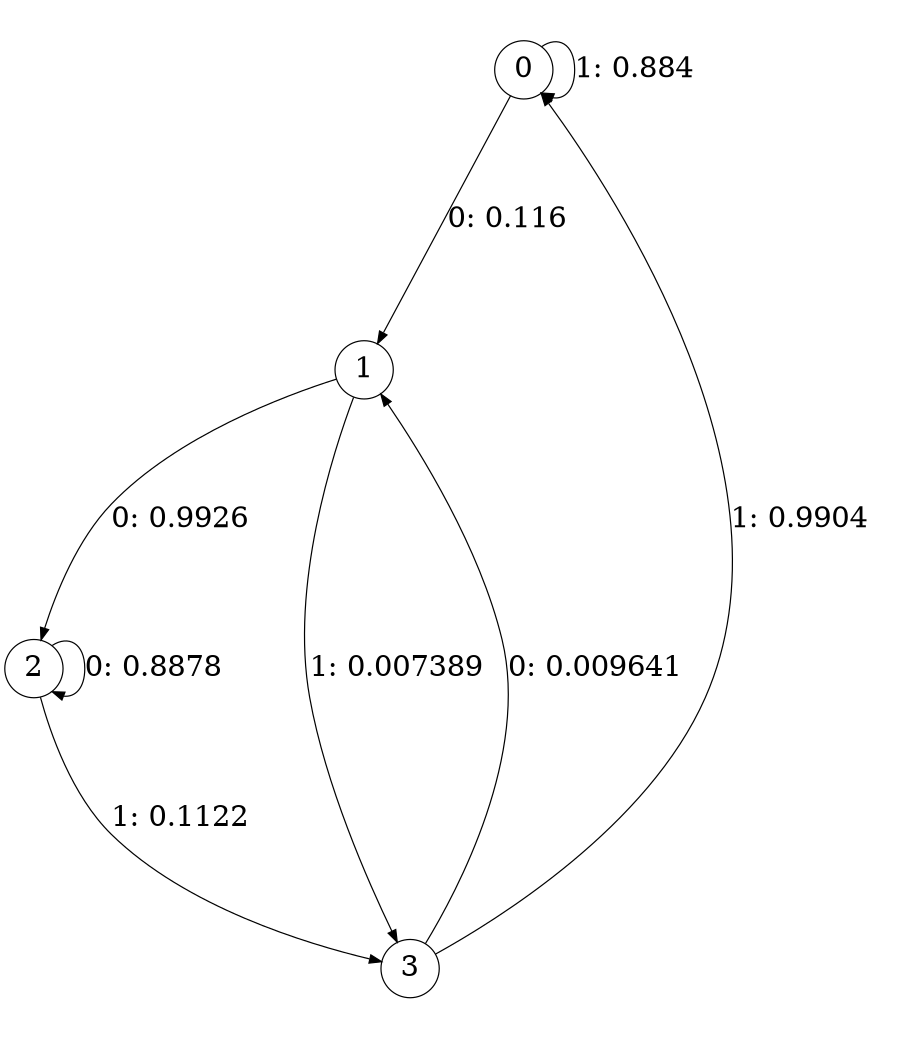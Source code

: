 digraph "ch2_both_L2" {
size = "6,8.5";
ratio = "fill";
node [shape = circle];
node [fontsize = 24];
edge [fontsize = 24];
0 -> 1 [label = "0: 0.116    "];
0 -> 0 [label = "1: 0.884    "];
1 -> 2 [label = "0: 0.9926   "];
1 -> 3 [label = "1: 0.007389  "];
2 -> 2 [label = "0: 0.8878   "];
2 -> 3 [label = "1: 0.1122   "];
3 -> 1 [label = "0: 0.009641  "];
3 -> 0 [label = "1: 0.9904   "];
}